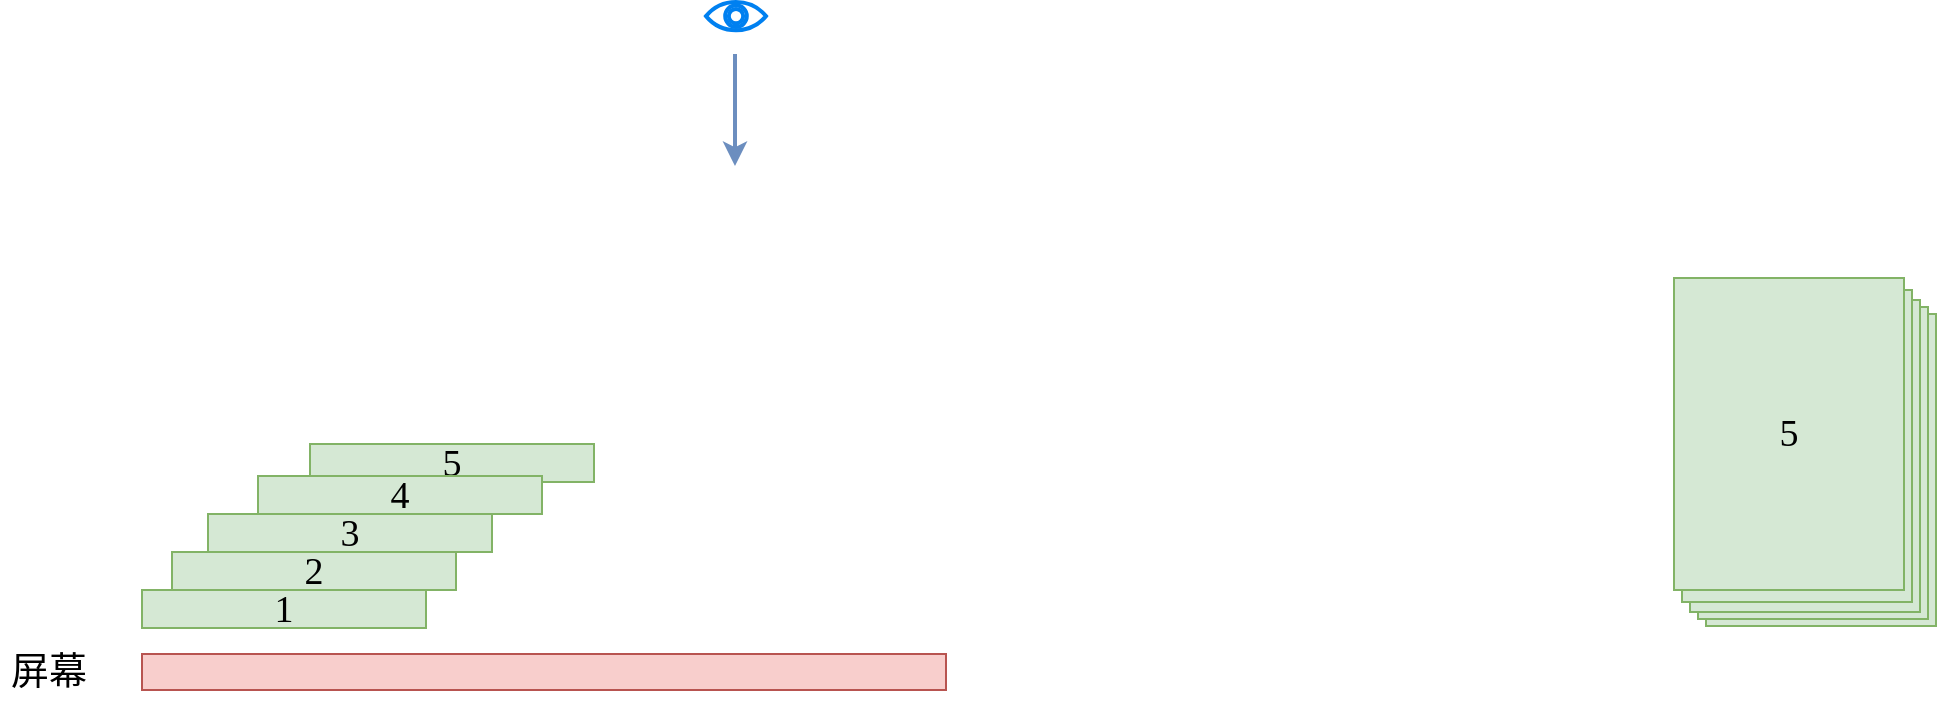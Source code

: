 <mxfile>
    <diagram id="7w8MOolKb-3xLa2DDtDQ" name="第 1 页">
        <mxGraphModel dx="4309" dy="520" grid="0" gridSize="10" guides="1" tooltips="1" connect="1" arrows="1" fold="1" page="1" pageScale="1" pageWidth="1169" pageHeight="827" math="0" shadow="0">
            <root>
                <mxCell id="0"/>
                <mxCell id="1" parent="0"/>
                <mxCell id="3" value="" style="rounded=0;whiteSpace=wrap;html=1;fillColor=#f8cecc;strokeColor=#b85450;" parent="1" vertex="1">
                    <mxGeometry x="-3388" y="453" width="402" height="18" as="geometry"/>
                </mxCell>
                <mxCell id="4" value="屏幕" style="text;html=1;align=center;verticalAlign=middle;resizable=0;points=[];autosize=1;strokeColor=none;fontFamily=Roboto Mono;fontSize=19;" parent="1" vertex="1">
                    <mxGeometry x="-3459" y="448.5" width="48" height="27" as="geometry"/>
                </mxCell>
                <mxCell id="6" value="5" style="rounded=0;whiteSpace=wrap;html=1;fontFamily=Roboto Mono;fontSize=19;fillColor=#d5e8d4;strokeColor=#82b366;" parent="1" vertex="1">
                    <mxGeometry x="-3304" y="348" width="142" height="19" as="geometry"/>
                </mxCell>
                <mxCell id="7" value="4" style="rounded=0;whiteSpace=wrap;html=1;fontFamily=Roboto Mono;fontSize=19;fillColor=#d5e8d4;strokeColor=#82b366;" parent="1" vertex="1">
                    <mxGeometry x="-3330" y="364" width="142" height="19" as="geometry"/>
                </mxCell>
                <mxCell id="8" value="3" style="rounded=0;whiteSpace=wrap;html=1;fontFamily=Roboto Mono;fontSize=19;fillColor=#d5e8d4;strokeColor=#82b366;" parent="1" vertex="1">
                    <mxGeometry x="-3355" y="383" width="142" height="19" as="geometry"/>
                </mxCell>
                <mxCell id="9" value="2" style="rounded=0;whiteSpace=wrap;html=1;fontFamily=Roboto Mono;fontSize=19;fillColor=#d5e8d4;strokeColor=#82b366;" parent="1" vertex="1">
                    <mxGeometry x="-3373" y="402" width="142" height="19" as="geometry"/>
                </mxCell>
                <mxCell id="10" value="1" style="rounded=0;whiteSpace=wrap;html=1;fontFamily=Roboto Mono;fontSize=19;fillColor=#d5e8d4;strokeColor=#82b366;" parent="1" vertex="1">
                    <mxGeometry x="-3388" y="421" width="142" height="19" as="geometry"/>
                </mxCell>
                <mxCell id="11" value="" style="html=1;verticalLabelPosition=bottom;align=center;labelBackgroundColor=#ffffff;verticalAlign=top;strokeWidth=2;strokeColor=#0080F0;shadow=0;dashed=0;shape=mxgraph.ios7.icons.eye;fontFamily=Roboto Mono;fontSize=19;" parent="1" vertex="1">
                    <mxGeometry x="-3106" y="127" width="30" height="14.1" as="geometry"/>
                </mxCell>
                <mxCell id="12" value="" style="endArrow=classic;html=1;fontFamily=Roboto Mono;fontSize=19;strokeWidth=2;strokeColor=#6C8EBF;" parent="1" edge="1">
                    <mxGeometry width="50" height="50" relative="1" as="geometry">
                        <mxPoint x="-3091.5" y="153" as="sourcePoint"/>
                        <mxPoint x="-3091.5" y="209" as="targetPoint"/>
                    </mxGeometry>
                </mxCell>
                <mxCell id="23" value="1" style="rounded=0;whiteSpace=wrap;html=1;fontFamily=Roboto Mono;fontSize=19;fillColor=#d5e8d4;strokeColor=#82b366;" parent="1" vertex="1">
                    <mxGeometry x="-2606" y="283" width="115" height="156" as="geometry"/>
                </mxCell>
                <mxCell id="24" value="2" style="rounded=0;whiteSpace=wrap;html=1;fontFamily=Roboto Mono;fontSize=19;fillColor=#d5e8d4;strokeColor=#82b366;" parent="1" vertex="1">
                    <mxGeometry x="-2610" y="279.5" width="115" height="156" as="geometry"/>
                </mxCell>
                <mxCell id="25" value="3" style="rounded=0;whiteSpace=wrap;html=1;fontFamily=Roboto Mono;fontSize=19;fillColor=#d5e8d4;strokeColor=#82b366;" parent="1" vertex="1">
                    <mxGeometry x="-2614" y="276" width="115" height="156" as="geometry"/>
                </mxCell>
                <mxCell id="26" value="4" style="rounded=0;whiteSpace=wrap;html=1;fontFamily=Roboto Mono;fontSize=19;fillColor=#d5e8d4;strokeColor=#82b366;" parent="1" vertex="1">
                    <mxGeometry x="-2618" y="271" width="115" height="156" as="geometry"/>
                </mxCell>
                <mxCell id="27" value="5" style="rounded=0;whiteSpace=wrap;html=1;fontFamily=Roboto Mono;fontSize=19;fillColor=#d5e8d4;strokeColor=#82b366;" parent="1" vertex="1">
                    <mxGeometry x="-2622" y="265" width="115" height="156" as="geometry"/>
                </mxCell>
            </root>
        </mxGraphModel>
    </diagram>
</mxfile>